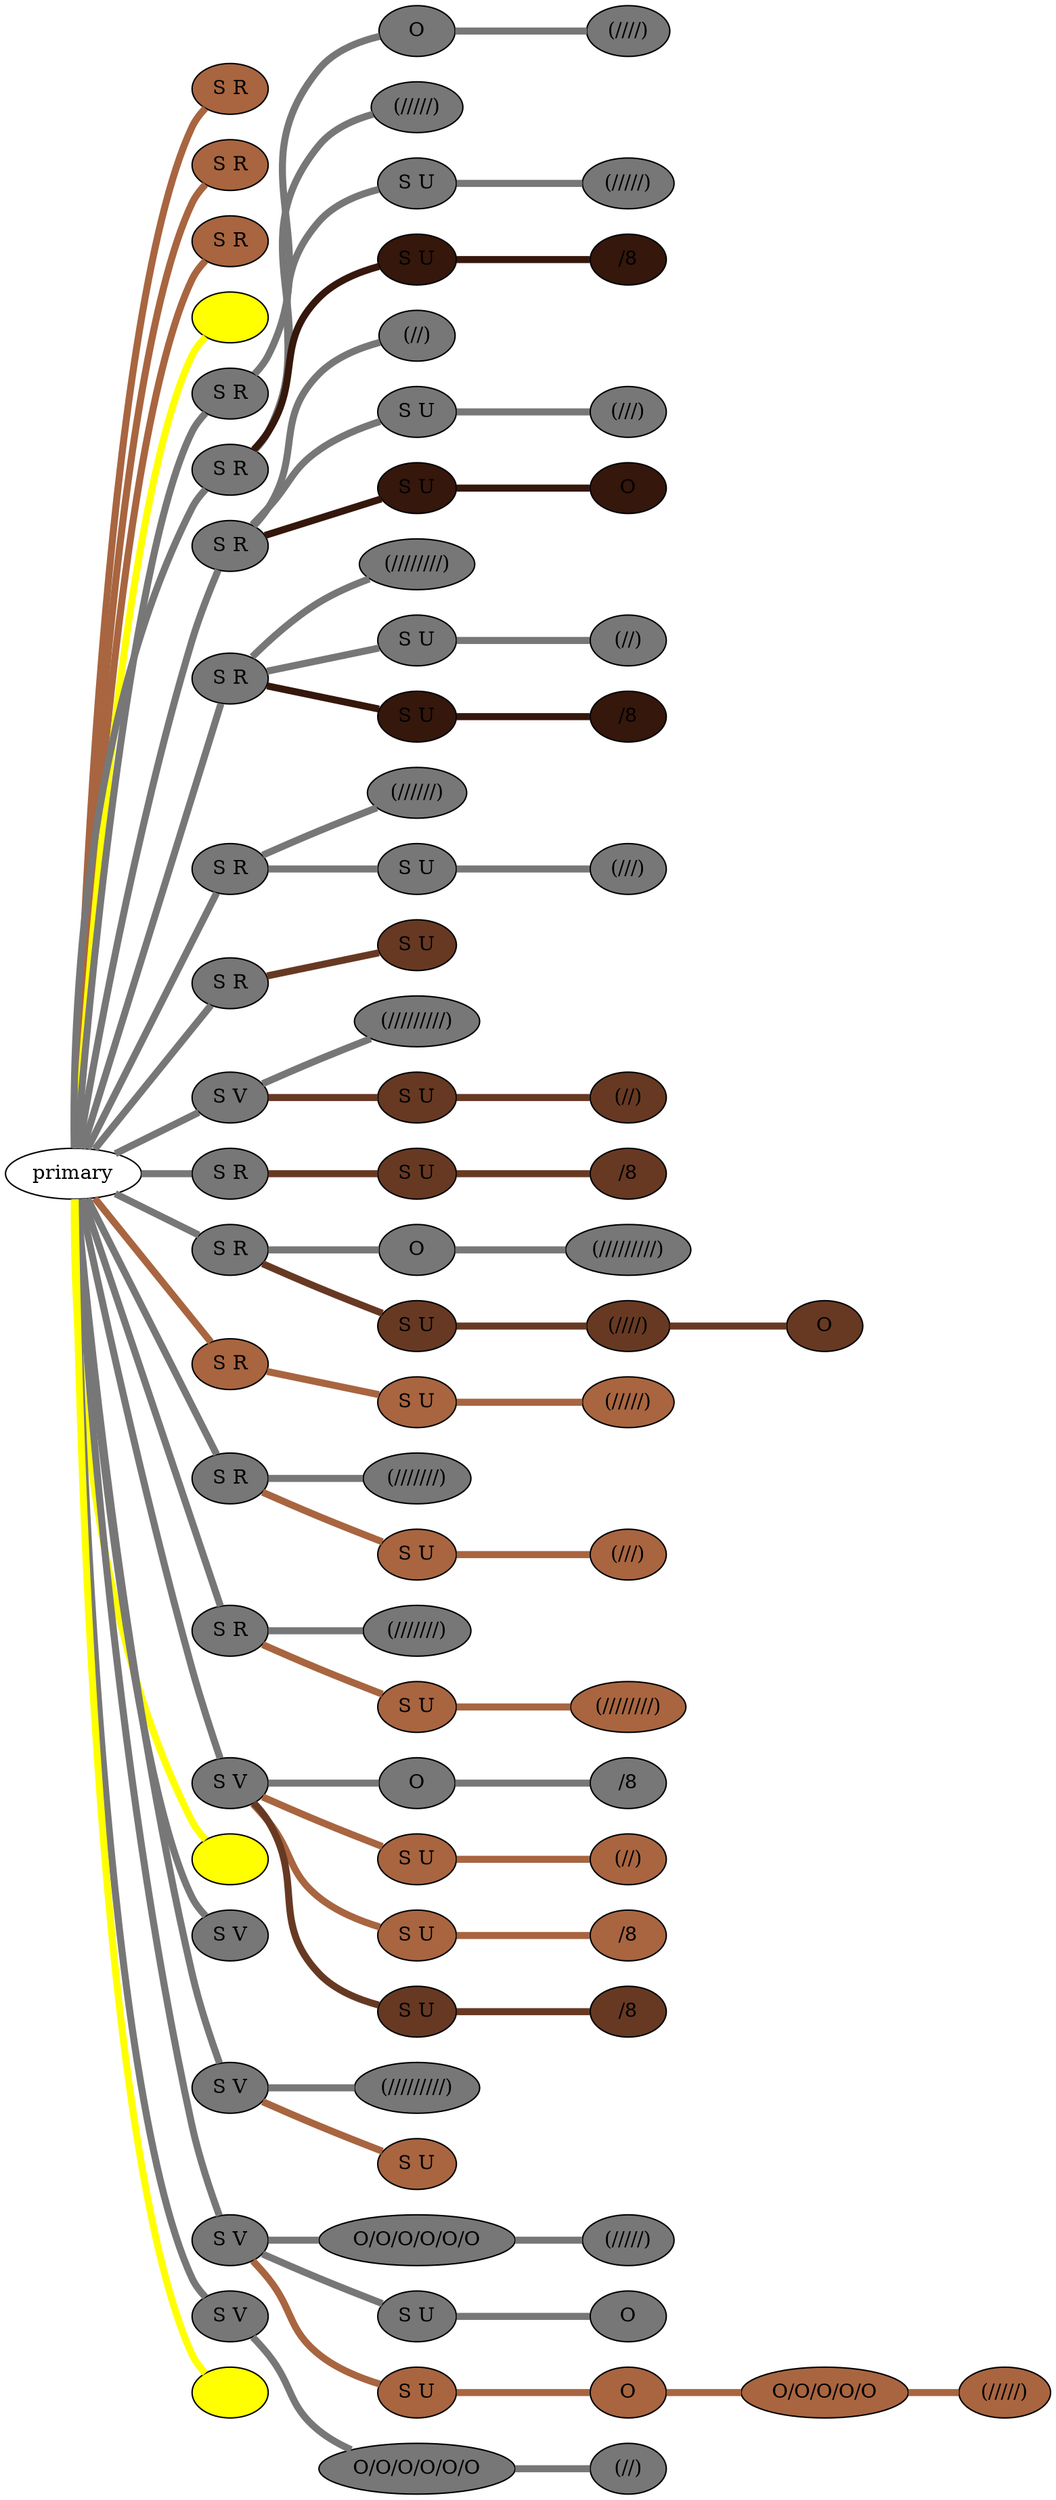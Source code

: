 graph {
 graph [rankdir=LR]
"primary" -- "1" [penwidth=5,color="#A86540"]
"1" [label="S R", style=filled, fillcolor="#A86540"]
"primary" -- "2" [penwidth=5,color="#A86540"]
"2" [label="S R", style=filled, fillcolor="#A86540"]
"primary" -- "3" [penwidth=5,color="#A86540"]
"3" [label="S R", style=filled, fillcolor="#A86540"]
"primary" -- "K1" [penwidth=5,color=yellow]
"K1" [label=" ", style=filled, fillcolor=yellow]
"primary" -- "4" [penwidth=5,color="#777777"]
"4" [label="S R", style=filled, fillcolor="#777777"]
"4" -- "4:0" [penwidth=5,color="#777777"]
"4:0" [label="O", style=filled, fillcolor="#777777"]
"4:0" -- "4:1" [penwidth=5,color="#777777"]
"4:1" [label="(////)", style=filled, fillcolor="#777777"]
"primary" -- "5" [penwidth=5,color="#777777"]
"5" [label="S R", style=filled, fillcolor="#777777"]
"5" -- "5:0" [penwidth=5,color="#777777"]
"5:0" [label="(/////)", style=filled, fillcolor="#777777"]
"5" -- "5s1" [penwidth=5,color="#777777"]
"5s1" [label="S U", style=filled, fillcolor="#777777"]
"5s1" -- "5s1:0" [penwidth=5,color="#777777"]
"5s1:0" [label="(/////)", style=filled, fillcolor="#777777"]
"5" -- "5s2" [penwidth=5,color="#35170C"]
"5s2" [label="S U", style=filled, fillcolor="#35170C"]
"5s2" -- "5s2:0" [penwidth=5,color="#35170C"]
"5s2:0" [label="/8", style=filled, fillcolor="#35170C"]
"primary" -- "6" [penwidth=5,color="#777777"]
"6" [label="S R", style=filled, fillcolor="#777777"]
"6" -- "6:0" [penwidth=5,color="#777777"]
"6:0" [label="(//)", style=filled, fillcolor="#777777"]
"6" -- "6s1" [penwidth=5,color="#777777"]
"6s1" [label="S U", style=filled, fillcolor="#777777"]
"6s1" -- "6s1:0" [penwidth=5,color="#777777"]
"6s1:0" [label="(///)", style=filled, fillcolor="#777777"]
"6" -- "6s2" [penwidth=5,color="#35170C"]
"6s2" [label="S U", style=filled, fillcolor="#35170C"]
"6s2" -- "6s2:0" [penwidth=5,color="#35170C"]
"6s2:0" [label="O", style=filled, fillcolor="#35170C"]
"primary" -- "7" [penwidth=5,color="#777777"]
"7" [label="S R", style=filled, fillcolor="#777777"]
"7" -- "7:0" [penwidth=5,color="#777777"]
"7:0" [label="(////////)", style=filled, fillcolor="#777777"]
"7" -- "7s1" [penwidth=5,color="#777777"]
"7s1" [label="S U", style=filled, fillcolor="#777777"]
"7s1" -- "7s1:0" [penwidth=5,color="#777777"]
"7s1:0" [label="(//)", style=filled, fillcolor="#777777"]
"7" -- "7s2" [penwidth=5,color="#35170C"]
"7s2" [label="S U", style=filled, fillcolor="#35170C"]
"7s2" -- "7s2:0" [penwidth=5,color="#35170C"]
"7s2:0" [label="/8", style=filled, fillcolor="#35170C"]
"primary" -- "8" [penwidth=5,color="#777777"]
"8" [label="S R", style=filled, fillcolor="#777777"]
"8" -- "8:0" [penwidth=5,color="#777777"]
"8:0" [label="(//////)", style=filled, fillcolor="#777777"]
"8" -- "8s1" [penwidth=5,color="#777777"]
"8s1" [label="S U", style=filled, fillcolor="#777777"]
"8s1" -- "8s1:0" [penwidth=5,color="#777777"]
"8s1:0" [label="(///)", style=filled, fillcolor="#777777"]
"primary" -- "9" [penwidth=5,color="#777777"]
"9" [label="S R", style=filled, fillcolor="#777777"]
"9" -- "9s1" [penwidth=5,color="#673923"]
"9s1" [label="S U", style=filled, fillcolor="#673923"]
"primary" -- "10" [penwidth=5,color="#777777"]
"10" [label="S V", style=filled, fillcolor="#777777"]
"10" -- "10:0" [penwidth=5,color="#777777"]
"10:0" [label="(/////////)", style=filled, fillcolor="#777777"]
"10" -- "10s1" [penwidth=5,color="#673923"]
"10s1" [label="S U", style=filled, fillcolor="#673923"]
"10s1" -- "10s1:0" [penwidth=5,color="#673923"]
"10s1:0" [label="(//)", style=filled, fillcolor="#673923"]
"primary" -- "11" [penwidth=5,color="#777777"]
"11" [label="S R", style=filled, fillcolor="#777777"]
"11" -- "11s1" [penwidth=5,color="#673923"]
"11s1" [label="S U", style=filled, fillcolor="#673923"]
"11s1" -- "11s1:0" [penwidth=5,color="#673923"]
"11s1:0" [label="/8", style=filled, fillcolor="#673923"]
"primary" -- "12" [penwidth=5,color="#777777"]
"12" [label="S R", style=filled, fillcolor="#777777"]
"12" -- "12:0" [penwidth=5,color="#777777"]
"12:0" [label="O", style=filled, fillcolor="#777777"]
"12:0" -- "12:1" [penwidth=5,color="#777777"]
"12:1" [label="(/////////)", style=filled, fillcolor="#777777"]
"12" -- "12s1" [penwidth=5,color="#673923"]
"12s1" [label="S U", style=filled, fillcolor="#673923"]
"12s1" -- "12s1:0" [penwidth=5,color="#673923"]
"12s1:0" [label="(////)", style=filled, fillcolor="#673923"]
"12s1:0" -- "12s1:1" [penwidth=5,color="#673923"]
"12s1:1" [label="O", style=filled, fillcolor="#673923"]
"primary" -- "13" [penwidth=5,color="#A86540"]
"13" [label="S R", style=filled, fillcolor="#A86540"]
"13" -- "13s1" [penwidth=5,color="#A86540"]
"13s1" [label="S U", style=filled, fillcolor="#A86540"]
"13s1" -- "13s1:0" [penwidth=5,color="#A86540"]
"13s1:0" [label="(/////)", style=filled, fillcolor="#A86540"]
"primary" -- "14" [penwidth=5,color="#777777"]
"14" [label="S R", style=filled, fillcolor="#777777"]
"14" -- "14:0" [penwidth=5,color="#777777"]
"14:0" [label="(///////)", style=filled, fillcolor="#777777"]
"14" -- "14s1" [penwidth=5,color="#A86540"]
"14s1" [label="S U", style=filled, fillcolor="#A86540"]
"14s1" -- "14s1:0" [penwidth=5,color="#A86540"]
"14s1:0" [label="(///)", style=filled, fillcolor="#A86540"]
"primary" -- "15" [penwidth=5,color="#777777"]
"15" [label="S R", style=filled, fillcolor="#777777"]
"15" -- "15:0" [penwidth=5,color="#777777"]
"15:0" [label="(///////)", style=filled, fillcolor="#777777"]
"15" -- "15s1" [penwidth=5,color="#A86540"]
"15s1" [label="S U", style=filled, fillcolor="#A86540"]
"15s1" -- "15s1:0" [penwidth=5,color="#A86540"]
"15s1:0" [label="(////////)", style=filled, fillcolor="#A86540"]
"primary" -- "16" [penwidth=5,color="#777777"]
"16" [label="S V", style=filled, fillcolor="#777777"]
"16" -- "16:0" [penwidth=5,color="#777777"]
"16:0" [label="O", style=filled, fillcolor="#777777"]
"16:0" -- "16:1" [penwidth=5,color="#777777"]
"16:1" [label="/8", style=filled, fillcolor="#777777"]
"16" -- "16s1" [penwidth=5,color="#A86540"]
"16s1" [label="S U", style=filled, fillcolor="#A86540"]
"16s1" -- "16s1:0" [penwidth=5,color="#A86540"]
"16s1:0" [label="(//)", style=filled, fillcolor="#A86540"]
"16" -- "16s2" [penwidth=5,color="#A86540"]
"16s2" [label="S U", style=filled, fillcolor="#A86540"]
"16s2" -- "16s2:0" [penwidth=5,color="#A86540"]
"16s2:0" [label="/8", style=filled, fillcolor="#A86540"]
"16" -- "16s3" [penwidth=5,color="#673923"]
"16s3" [label="S U", style=filled, fillcolor="#673923"]
"16s3" -- "16s3:0" [penwidth=5,color="#673923"]
"16s3:0" [label="/8", style=filled, fillcolor="#673923"]
"primary" -- "K2" [penwidth=5,color=yellow]
"K2" [label=" ", style=filled, fillcolor=yellow]
"primary" -- "17" [penwidth=5,color="#777777"]
"17" [label="S V", style=filled, fillcolor="#777777"]
"primary" -- "18" [penwidth=5,color="#777777"]
"18" [label="S V", style=filled, fillcolor="#777777"]
"18" -- "18:0" [penwidth=5,color="#777777"]
"18:0" [label="(/////////)", style=filled, fillcolor="#777777"]
"18" -- "18s1" [penwidth=5,color="#A86540"]
"18s1" [label="S U", style=filled, fillcolor="#A86540"]
"primary" -- "19" [penwidth=5,color="#777777"]
"19" [label="S V", style=filled, fillcolor="#777777"]
"19" -- "19:0" [penwidth=5,color="#777777"]
"19:0" [label="O/O/O/O/O/O", style=filled, fillcolor="#777777"]
"19:0" -- "19:1" [penwidth=5,color="#777777"]
"19:1" [label="(/////)", style=filled, fillcolor="#777777"]
"19" -- "19s1" [penwidth=5,color="#777777"]
"19s1" [label="S U", style=filled, fillcolor="#777777"]
"19s1" -- "19s1:0" [penwidth=5,color="#777777"]
"19s1:0" [label="O", style=filled, fillcolor="#777777"]
"19" -- "19s2" [penwidth=5,color="#A86540"]
"19s2" [label="S U", style=filled, fillcolor="#A86540"]
"19s2" -- "19s2:0" [penwidth=5,color="#A86540"]
"19s2:0" [label="O", style=filled, fillcolor="#A86540"]
"19s2:0" -- "19s2:1" [penwidth=5,color="#A86540"]
"19s2:1" [label="O/O/O/O/O", style=filled, fillcolor="#A86540"]
"19s2:1" -- "19s2:2" [penwidth=5,color="#A86540"]
"19s2:2" [label="(/////)", style=filled, fillcolor="#A86540"]
"primary" -- "20" [penwidth=5,color="#777777"]
"20" [label="S V", style=filled, fillcolor="#777777"]
"20" -- "20:0" [penwidth=5,color="#777777"]
"20:0" [label="O/O/O/O/O/O", style=filled, fillcolor="#777777"]
"20:0" -- "20:1" [penwidth=5,color="#777777"]
"20:1" [label="(//)", style=filled, fillcolor="#777777"]
"primary" -- "K3" [penwidth=5,color=yellow]
"K3" [label=" ", style=filled, fillcolor=yellow]
}
